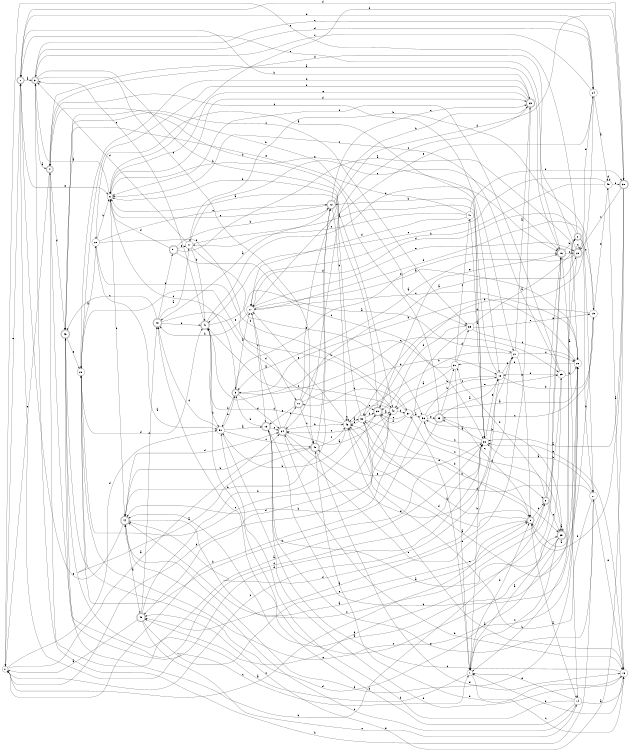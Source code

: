 digraph n42_1 {
__start0 [label="" shape="none"];

rankdir=LR;
size="8,5";

s0 [style="filled", color="black", fillcolor="white" shape="circle", label="0"];
s1 [style="rounded,filled", color="black", fillcolor="white" shape="doublecircle", label="1"];
s2 [style="rounded,filled", color="black", fillcolor="white" shape="doublecircle", label="2"];
s3 [style="rounded,filled", color="black", fillcolor="white" shape="doublecircle", label="3"];
s4 [style="rounded,filled", color="black", fillcolor="white" shape="doublecircle", label="4"];
s5 [style="rounded,filled", color="black", fillcolor="white" shape="doublecircle", label="5"];
s6 [style="filled", color="black", fillcolor="white" shape="circle", label="6"];
s7 [style="filled", color="black", fillcolor="white" shape="circle", label="7"];
s8 [style="rounded,filled", color="black", fillcolor="white" shape="doublecircle", label="8"];
s9 [style="rounded,filled", color="black", fillcolor="white" shape="doublecircle", label="9"];
s10 [style="rounded,filled", color="black", fillcolor="white" shape="doublecircle", label="10"];
s11 [style="filled", color="black", fillcolor="white" shape="circle", label="11"];
s12 [style="rounded,filled", color="black", fillcolor="white" shape="doublecircle", label="12"];
s13 [style="filled", color="black", fillcolor="white" shape="circle", label="13"];
s14 [style="filled", color="black", fillcolor="white" shape="circle", label="14"];
s15 [style="rounded,filled", color="black", fillcolor="white" shape="doublecircle", label="15"];
s16 [style="rounded,filled", color="black", fillcolor="white" shape="doublecircle", label="16"];
s17 [style="filled", color="black", fillcolor="white" shape="circle", label="17"];
s18 [style="filled", color="black", fillcolor="white" shape="circle", label="18"];
s19 [style="filled", color="black", fillcolor="white" shape="circle", label="19"];
s20 [style="filled", color="black", fillcolor="white" shape="circle", label="20"];
s21 [style="filled", color="black", fillcolor="white" shape="circle", label="21"];
s22 [style="rounded,filled", color="black", fillcolor="white" shape="doublecircle", label="22"];
s23 [style="rounded,filled", color="black", fillcolor="white" shape="doublecircle", label="23"];
s24 [style="filled", color="black", fillcolor="white" shape="circle", label="24"];
s25 [style="filled", color="black", fillcolor="white" shape="circle", label="25"];
s26 [style="filled", color="black", fillcolor="white" shape="circle", label="26"];
s27 [style="filled", color="black", fillcolor="white" shape="circle", label="27"];
s28 [style="filled", color="black", fillcolor="white" shape="circle", label="28"];
s29 [style="rounded,filled", color="black", fillcolor="white" shape="doublecircle", label="29"];
s30 [style="filled", color="black", fillcolor="white" shape="circle", label="30"];
s31 [style="filled", color="black", fillcolor="white" shape="circle", label="31"];
s32 [style="filled", color="black", fillcolor="white" shape="circle", label="32"];
s33 [style="rounded,filled", color="black", fillcolor="white" shape="doublecircle", label="33"];
s34 [style="rounded,filled", color="black", fillcolor="white" shape="doublecircle", label="34"];
s35 [style="rounded,filled", color="black", fillcolor="white" shape="doublecircle", label="35"];
s36 [style="filled", color="black", fillcolor="white" shape="circle", label="36"];
s37 [style="filled", color="black", fillcolor="white" shape="circle", label="37"];
s38 [style="rounded,filled", color="black", fillcolor="white" shape="doublecircle", label="38"];
s39 [style="filled", color="black", fillcolor="white" shape="circle", label="39"];
s40 [style="rounded,filled", color="black", fillcolor="white" shape="doublecircle", label="40"];
s41 [style="rounded,filled", color="black", fillcolor="white" shape="doublecircle", label="41"];
s42 [style="filled", color="black", fillcolor="white" shape="circle", label="42"];
s43 [style="rounded,filled", color="black", fillcolor="white" shape="doublecircle", label="43"];
s44 [style="rounded,filled", color="black", fillcolor="white" shape="doublecircle", label="44"];
s45 [style="rounded,filled", color="black", fillcolor="white" shape="doublecircle", label="45"];
s46 [style="filled", color="black", fillcolor="white" shape="circle", label="46"];
s47 [style="filled", color="black", fillcolor="white" shape="circle", label="47"];
s48 [style="rounded,filled", color="black", fillcolor="white" shape="doublecircle", label="48"];
s49 [style="filled", color="black", fillcolor="white" shape="circle", label="49"];
s50 [style="filled", color="black", fillcolor="white" shape="circle", label="50"];
s51 [style="rounded,filled", color="black", fillcolor="white" shape="doublecircle", label="51"];
s0 -> s34 [label="a"];
s0 -> s42 [label="b"];
s0 -> s9 [label="c"];
s0 -> s50 [label="d"];
s0 -> s1 [label="e"];
s1 -> s3 [label="a"];
s1 -> s23 [label="b"];
s1 -> s7 [label="c"];
s1 -> s38 [label="d"];
s1 -> s6 [label="e"];
s2 -> s44 [label="a"];
s2 -> s27 [label="b"];
s2 -> s19 [label="c"];
s2 -> s11 [label="d"];
s2 -> s0 [label="e"];
s3 -> s4 [label="a"];
s3 -> s42 [label="b"];
s3 -> s24 [label="c"];
s3 -> s24 [label="d"];
s3 -> s40 [label="e"];
s4 -> s16 [label="a"];
s4 -> s8 [label="b"];
s4 -> s18 [label="c"];
s4 -> s43 [label="d"];
s4 -> s0 [label="e"];
s5 -> s11 [label="a"];
s5 -> s50 [label="b"];
s5 -> s25 [label="c"];
s5 -> s34 [label="d"];
s5 -> s16 [label="e"];
s6 -> s3 [label="a"];
s6 -> s44 [label="b"];
s6 -> s5 [label="c"];
s6 -> s23 [label="d"];
s6 -> s21 [label="e"];
s7 -> s4 [label="a"];
s7 -> s30 [label="b"];
s7 -> s13 [label="c"];
s7 -> s9 [label="d"];
s7 -> s37 [label="e"];
s8 -> s44 [label="a"];
s8 -> s25 [label="b"];
s8 -> s29 [label="c"];
s8 -> s31 [label="d"];
s8 -> s16 [label="e"];
s9 -> s14 [label="a"];
s9 -> s32 [label="b"];
s9 -> s8 [label="c"];
s9 -> s46 [label="d"];
s9 -> s34 [label="e"];
s10 -> s22 [label="a"];
s10 -> s23 [label="b"];
s10 -> s40 [label="c"];
s10 -> s18 [label="d"];
s10 -> s15 [label="e"];
s11 -> s26 [label="a"];
s11 -> s48 [label="b"];
s11 -> s15 [label="c"];
s11 -> s27 [label="d"];
s11 -> s22 [label="e"];
s12 -> s48 [label="a"];
s12 -> s46 [label="b"];
s12 -> s23 [label="c"];
s12 -> s38 [label="d"];
s12 -> s6 [label="e"];
s13 -> s46 [label="a"];
s13 -> s7 [label="b"];
s13 -> s15 [label="c"];
s13 -> s40 [label="d"];
s13 -> s30 [label="e"];
s14 -> s13 [label="a"];
s14 -> s50 [label="b"];
s14 -> s44 [label="c"];
s14 -> s48 [label="d"];
s14 -> s7 [label="e"];
s15 -> s29 [label="a"];
s15 -> s5 [label="b"];
s15 -> s34 [label="c"];
s15 -> s26 [label="d"];
s15 -> s27 [label="e"];
s16 -> s14 [label="a"];
s16 -> s2 [label="b"];
s16 -> s22 [label="c"];
s16 -> s45 [label="d"];
s16 -> s1 [label="e"];
s17 -> s30 [label="a"];
s17 -> s41 [label="b"];
s17 -> s16 [label="c"];
s17 -> s3 [label="d"];
s17 -> s36 [label="e"];
s18 -> s20 [label="a"];
s18 -> s42 [label="b"];
s18 -> s0 [label="c"];
s18 -> s19 [label="d"];
s18 -> s21 [label="e"];
s19 -> s9 [label="a"];
s19 -> s17 [label="b"];
s19 -> s33 [label="c"];
s19 -> s32 [label="d"];
s19 -> s49 [label="e"];
s20 -> s50 [label="a"];
s20 -> s6 [label="b"];
s20 -> s12 [label="c"];
s20 -> s37 [label="d"];
s20 -> s10 [label="e"];
s21 -> s23 [label="a"];
s21 -> s32 [label="b"];
s21 -> s26 [label="c"];
s21 -> s44 [label="d"];
s21 -> s9 [label="e"];
s22 -> s5 [label="a"];
s22 -> s7 [label="b"];
s22 -> s22 [label="c"];
s22 -> s4 [label="d"];
s22 -> s24 [label="e"];
s23 -> s45 [label="a"];
s23 -> s28 [label="b"];
s23 -> s34 [label="c"];
s23 -> s28 [label="d"];
s23 -> s6 [label="e"];
s24 -> s49 [label="a"];
s24 -> s35 [label="b"];
s24 -> s3 [label="c"];
s24 -> s1 [label="d"];
s24 -> s11 [label="e"];
s25 -> s7 [label="a"];
s25 -> s26 [label="b"];
s25 -> s6 [label="c"];
s25 -> s6 [label="d"];
s25 -> s18 [label="e"];
s26 -> s46 [label="a"];
s26 -> s5 [label="b"];
s26 -> s11 [label="c"];
s26 -> s44 [label="d"];
s26 -> s31 [label="e"];
s27 -> s30 [label="a"];
s27 -> s3 [label="b"];
s27 -> s46 [label="c"];
s27 -> s32 [label="d"];
s27 -> s13 [label="e"];
s28 -> s20 [label="a"];
s28 -> s30 [label="b"];
s28 -> s42 [label="c"];
s28 -> s41 [label="d"];
s28 -> s42 [label="e"];
s29 -> s29 [label="a"];
s29 -> s36 [label="b"];
s29 -> s7 [label="c"];
s29 -> s28 [label="d"];
s29 -> s28 [label="e"];
s30 -> s33 [label="a"];
s30 -> s12 [label="b"];
s30 -> s36 [label="c"];
s30 -> s43 [label="d"];
s30 -> s18 [label="e"];
s31 -> s42 [label="a"];
s31 -> s41 [label="b"];
s31 -> s47 [label="c"];
s31 -> s39 [label="d"];
s31 -> s7 [label="e"];
s32 -> s6 [label="a"];
s32 -> s29 [label="b"];
s32 -> s8 [label="c"];
s32 -> s35 [label="d"];
s32 -> s46 [label="e"];
s33 -> s18 [label="a"];
s33 -> s31 [label="b"];
s33 -> s9 [label="c"];
s33 -> s4 [label="d"];
s33 -> s40 [label="e"];
s34 -> s11 [label="a"];
s34 -> s46 [label="b"];
s34 -> s10 [label="c"];
s34 -> s13 [label="d"];
s34 -> s21 [label="e"];
s35 -> s42 [label="a"];
s35 -> s6 [label="b"];
s35 -> s34 [label="c"];
s35 -> s9 [label="d"];
s35 -> s16 [label="e"];
s36 -> s26 [label="a"];
s36 -> s0 [label="b"];
s36 -> s18 [label="c"];
s36 -> s29 [label="d"];
s36 -> s33 [label="e"];
s37 -> s36 [label="a"];
s37 -> s10 [label="b"];
s37 -> s35 [label="c"];
s37 -> s35 [label="d"];
s37 -> s25 [label="e"];
s38 -> s30 [label="a"];
s38 -> s9 [label="b"];
s38 -> s22 [label="c"];
s38 -> s6 [label="d"];
s38 -> s45 [label="e"];
s39 -> s2 [label="a"];
s39 -> s44 [label="b"];
s39 -> s26 [label="c"];
s39 -> s35 [label="d"];
s39 -> s19 [label="e"];
s40 -> s43 [label="a"];
s40 -> s44 [label="b"];
s40 -> s46 [label="c"];
s40 -> s12 [label="d"];
s40 -> s13 [label="e"];
s41 -> s21 [label="a"];
s41 -> s50 [label="b"];
s41 -> s26 [label="c"];
s41 -> s16 [label="d"];
s41 -> s3 [label="e"];
s42 -> s34 [label="a"];
s42 -> s37 [label="b"];
s42 -> s41 [label="c"];
s42 -> s45 [label="d"];
s42 -> s46 [label="e"];
s43 -> s30 [label="a"];
s43 -> s39 [label="b"];
s43 -> s39 [label="c"];
s43 -> s30 [label="d"];
s43 -> s28 [label="e"];
s44 -> s45 [label="a"];
s44 -> s12 [label="b"];
s44 -> s16 [label="c"];
s44 -> s34 [label="d"];
s44 -> s1 [label="e"];
s45 -> s0 [label="a"];
s45 -> s35 [label="b"];
s45 -> s14 [label="c"];
s45 -> s48 [label="d"];
s45 -> s9 [label="e"];
s46 -> s32 [label="a"];
s46 -> s50 [label="b"];
s46 -> s46 [label="c"];
s46 -> s41 [label="d"];
s46 -> s11 [label="e"];
s47 -> s30 [label="a"];
s47 -> s38 [label="b"];
s47 -> s17 [label="c"];
s47 -> s11 [label="d"];
s47 -> s43 [label="e"];
s48 -> s17 [label="a"];
s48 -> s41 [label="b"];
s48 -> s43 [label="c"];
s48 -> s35 [label="d"];
s48 -> s51 [label="e"];
s49 -> s13 [label="a"];
s49 -> s11 [label="b"];
s49 -> s41 [label="c"];
s49 -> s49 [label="d"];
s49 -> s38 [label="e"];
s50 -> s15 [label="a"];
s50 -> s5 [label="b"];
s50 -> s40 [label="c"];
s50 -> s48 [label="d"];
s50 -> s13 [label="e"];
s51 -> s26 [label="a"];
s51 -> s12 [label="b"];
s51 -> s30 [label="c"];
s51 -> s6 [label="d"];
s51 -> s17 [label="e"];

}